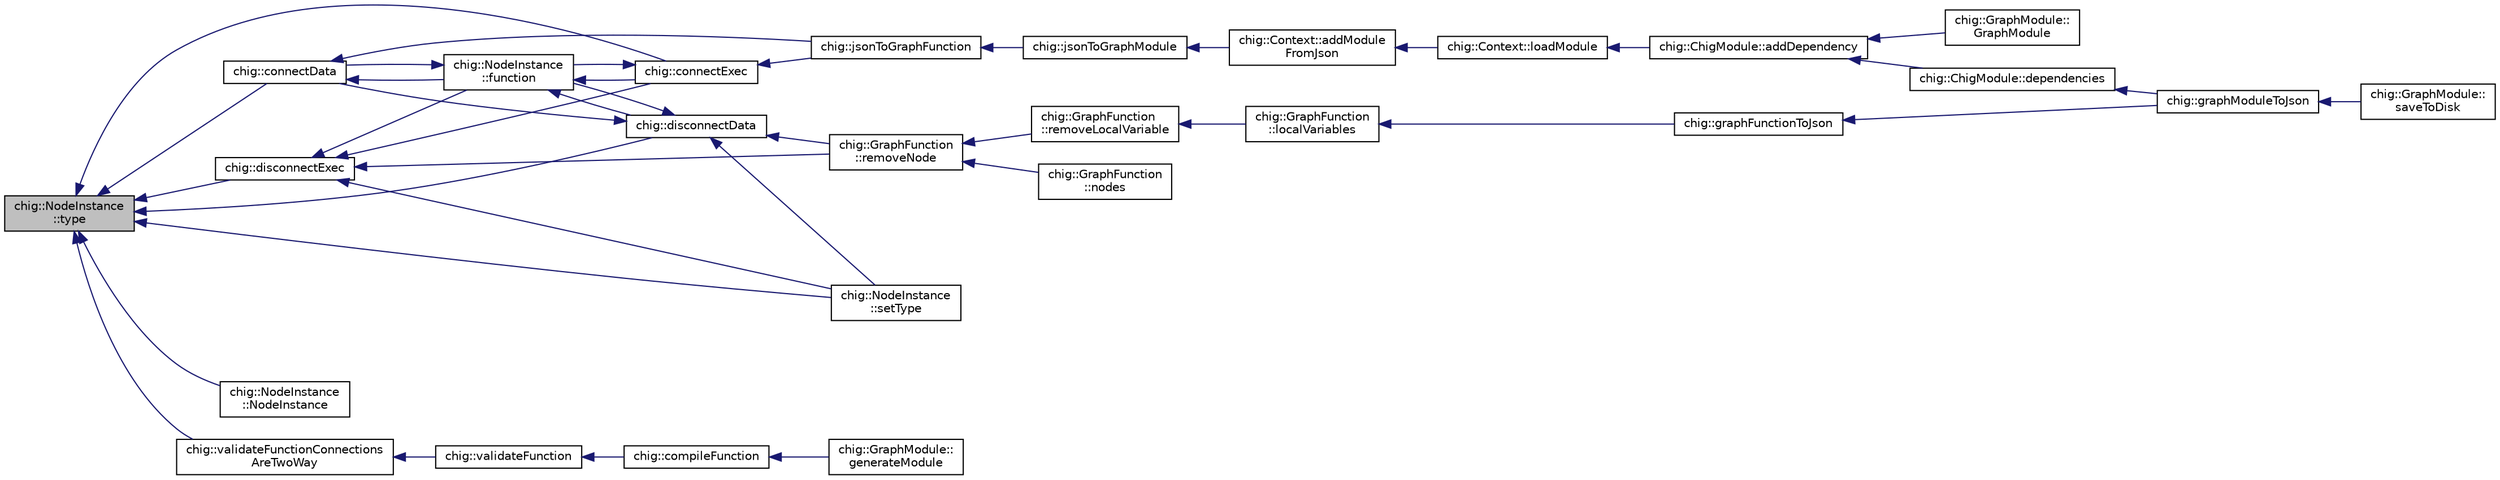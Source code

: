 digraph "chig::NodeInstance::type"
{
 // INTERACTIVE_SVG=YES
  edge [fontname="Helvetica",fontsize="10",labelfontname="Helvetica",labelfontsize="10"];
  node [fontname="Helvetica",fontsize="10",shape=record];
  rankdir="LR";
  Node55 [label="chig::NodeInstance\l::type",height=0.2,width=0.4,color="black", fillcolor="grey75", style="filled", fontcolor="black"];
  Node55 -> Node56 [dir="back",color="midnightblue",fontsize="10",style="solid",fontname="Helvetica"];
  Node56 [label="chig::connectData",height=0.2,width=0.4,color="black", fillcolor="white", style="filled",URL="$namespacechig.html#ad3c2fc880f6843f9a8a0f5ee0d62249d",tooltip="Connects two nodes&#39; data connections. "];
  Node56 -> Node57 [dir="back",color="midnightblue",fontsize="10",style="solid",fontname="Helvetica"];
  Node57 [label="chig::NodeInstance\l::function",height=0.2,width=0.4,color="black", fillcolor="white", style="filled",URL="$structchig_1_1NodeInstance.html#ac06ee5988ee5f130088fee83a550f4d2",tooltip="Get the containing GraphFunction. "];
  Node57 -> Node56 [dir="back",color="midnightblue",fontsize="10",style="solid",fontname="Helvetica"];
  Node57 -> Node58 [dir="back",color="midnightblue",fontsize="10",style="solid",fontname="Helvetica"];
  Node58 [label="chig::connectExec",height=0.2,width=0.4,color="black", fillcolor="white", style="filled",URL="$namespacechig.html#a8a2e0029b591b2c20b39d570753f123f",tooltip="Connects two nodes&#39; exec connections. "];
  Node58 -> Node57 [dir="back",color="midnightblue",fontsize="10",style="solid",fontname="Helvetica"];
  Node58 -> Node59 [dir="back",color="midnightblue",fontsize="10",style="solid",fontname="Helvetica"];
  Node59 [label="chig::jsonToGraphFunction",height=0.2,width=0.4,color="black", fillcolor="white", style="filled",URL="$namespacechig.html#a62056798e67720d435705b99f7e16cd0",tooltip="Load a GraphFunction–must already exist (use createGraphFunctionDeclarationFromJson) ..."];
  Node59 -> Node60 [dir="back",color="midnightblue",fontsize="10",style="solid",fontname="Helvetica"];
  Node60 [label="chig::jsonToGraphModule",height=0.2,width=0.4,color="black", fillcolor="white", style="filled",URL="$namespacechig.html#a3b1bc50c9d7b3cdb17ffcb3ad602f7ab",tooltip="Load a GraphModule from json. "];
  Node60 -> Node61 [dir="back",color="midnightblue",fontsize="10",style="solid",fontname="Helvetica"];
  Node61 [label="chig::Context::addModule\lFromJson",height=0.2,width=0.4,color="black", fillcolor="white", style="filled",URL="$structchig_1_1Context.html#a077f8ef8c0dd541ec2e2d64bcd8f9fc0",tooltip="Load a module from JSON – avoid this use the string overload. "];
  Node61 -> Node62 [dir="back",color="midnightblue",fontsize="10",style="solid",fontname="Helvetica"];
  Node62 [label="chig::Context::loadModule",height=0.2,width=0.4,color="black", fillcolor="white", style="filled",URL="$structchig_1_1Context.html#a75ab64b58e168998761ed6ebd5e493b2",tooltip="Load a module from disk. "];
  Node62 -> Node63 [dir="back",color="midnightblue",fontsize="10",style="solid",fontname="Helvetica"];
  Node63 [label="chig::ChigModule::addDependency",height=0.2,width=0.4,color="black", fillcolor="white", style="filled",URL="$structchig_1_1ChigModule.html#ad5feee65f261f3777edddd027eb89400",tooltip="Add a dependency to the module Loads the module from context() if it isn&#39;t already loaded..."];
  Node63 -> Node64 [dir="back",color="midnightblue",fontsize="10",style="solid",fontname="Helvetica"];
  Node64 [label="chig::ChigModule::dependencies",height=0.2,width=0.4,color="black", fillcolor="white", style="filled",URL="$structchig_1_1ChigModule.html#a7f239dc07b0a4d74d6907da6f25127dc",tooltip="Get the dependencies. "];
  Node64 -> Node65 [dir="back",color="midnightblue",fontsize="10",style="solid",fontname="Helvetica"];
  Node65 [label="chig::graphModuleToJson",height=0.2,width=0.4,color="black", fillcolor="white", style="filled",URL="$namespacechig.html#aaef3bb08f472ae32b2d3b292e69a007a",tooltip="Serialize a JsonModule to json. "];
  Node65 -> Node66 [dir="back",color="midnightblue",fontsize="10",style="solid",fontname="Helvetica"];
  Node66 [label="chig::GraphModule::\lsaveToDisk",height=0.2,width=0.4,color="black", fillcolor="white", style="filled",URL="$structchig_1_1GraphModule.html#accb1a64da697a29e28d78a9a09bd52ff",tooltip="Serialize to disk in the context. "];
  Node63 -> Node67 [dir="back",color="midnightblue",fontsize="10",style="solid",fontname="Helvetica"];
  Node67 [label="chig::GraphModule::\lGraphModule",height=0.2,width=0.4,color="black", fillcolor="white", style="filled",URL="$structchig_1_1GraphModule.html#a65458343d0344b6b806f9b0b780b32f4",tooltip="Construct a GraphModule. "];
  Node57 -> Node68 [dir="back",color="midnightblue",fontsize="10",style="solid",fontname="Helvetica"];
  Node68 [label="chig::disconnectData",height=0.2,width=0.4,color="black", fillcolor="white", style="filled",URL="$namespacechig.html#a26aa6586df79345493de9fc130291c18",tooltip="Disconnect a data connection. "];
  Node68 -> Node56 [dir="back",color="midnightblue",fontsize="10",style="solid",fontname="Helvetica"];
  Node68 -> Node57 [dir="back",color="midnightblue",fontsize="10",style="solid",fontname="Helvetica"];
  Node68 -> Node69 [dir="back",color="midnightblue",fontsize="10",style="solid",fontname="Helvetica"];
  Node69 [label="chig::GraphFunction\l::removeNode",height=0.2,width=0.4,color="black", fillcolor="white", style="filled",URL="$structchig_1_1GraphFunction.html#a398599d8fe1982a3c76462b1b2375a6e",tooltip="Remove a node from the function. "];
  Node69 -> Node70 [dir="back",color="midnightblue",fontsize="10",style="solid",fontname="Helvetica"];
  Node70 [label="chig::GraphFunction\l::nodes",height=0.2,width=0.4,color="black", fillcolor="white", style="filled",URL="$structchig_1_1GraphFunction.html#aed770126edca8a167de5e44582e646de"];
  Node69 -> Node71 [dir="back",color="midnightblue",fontsize="10",style="solid",fontname="Helvetica"];
  Node71 [label="chig::GraphFunction\l::removeLocalVariable",height=0.2,width=0.4,color="black", fillcolor="white", style="filled",URL="$structchig_1_1GraphFunction.html#a1c45651f8ac9b7bf9cebcd11d91763f0",tooltip="Remove a local variable from the function by name. "];
  Node71 -> Node72 [dir="back",color="midnightblue",fontsize="10",style="solid",fontname="Helvetica"];
  Node72 [label="chig::GraphFunction\l::localVariables",height=0.2,width=0.4,color="black", fillcolor="white", style="filled",URL="$structchig_1_1GraphFunction.html#a72a81861d1331948804b2a267598ec79",tooltip="Get the local variables. "];
  Node72 -> Node73 [dir="back",color="midnightblue",fontsize="10",style="solid",fontname="Helvetica"];
  Node73 [label="chig::graphFunctionToJson",height=0.2,width=0.4,color="black", fillcolor="white", style="filled",URL="$namespacechig.html#ad0fd9448ab1cd1d73351fad5967a7b9b",tooltip="Serialize a GraphFunction to json. "];
  Node73 -> Node65 [dir="back",color="midnightblue",fontsize="10",style="solid",fontname="Helvetica"];
  Node68 -> Node74 [dir="back",color="midnightblue",fontsize="10",style="solid",fontname="Helvetica"];
  Node74 [label="chig::NodeInstance\l::setType",height=0.2,width=0.4,color="black", fillcolor="white", style="filled",URL="$structchig_1_1NodeInstance.html#ab7b23fb84fff7176f7a6e62ce3762153",tooltip="Set the type of the node instance. "];
  Node56 -> Node59 [dir="back",color="midnightblue",fontsize="10",style="solid",fontname="Helvetica"];
  Node55 -> Node58 [dir="back",color="midnightblue",fontsize="10",style="solid",fontname="Helvetica"];
  Node55 -> Node68 [dir="back",color="midnightblue",fontsize="10",style="solid",fontname="Helvetica"];
  Node55 -> Node75 [dir="back",color="midnightblue",fontsize="10",style="solid",fontname="Helvetica"];
  Node75 [label="chig::disconnectExec",height=0.2,width=0.4,color="black", fillcolor="white", style="filled",URL="$namespacechig.html#ad24a330508033631ef29b2f6e5cf6210",tooltip="Disconnect a exec connection. "];
  Node75 -> Node58 [dir="back",color="midnightblue",fontsize="10",style="solid",fontname="Helvetica"];
  Node75 -> Node57 [dir="back",color="midnightblue",fontsize="10",style="solid",fontname="Helvetica"];
  Node75 -> Node69 [dir="back",color="midnightblue",fontsize="10",style="solid",fontname="Helvetica"];
  Node75 -> Node74 [dir="back",color="midnightblue",fontsize="10",style="solid",fontname="Helvetica"];
  Node55 -> Node76 [dir="back",color="midnightblue",fontsize="10",style="solid",fontname="Helvetica"];
  Node76 [label="chig::NodeInstance\l::NodeInstance",height=0.2,width=0.4,color="black", fillcolor="white", style="filled",URL="$structchig_1_1NodeInstance.html#ab6f16e2744ebee55b067bc30c24338be",tooltip="Construct a nodeinstace with a type location and an ID, usually called from GraphFunction::insertNode..."];
  Node55 -> Node74 [dir="back",color="midnightblue",fontsize="10",style="solid",fontname="Helvetica"];
  Node55 -> Node77 [dir="back",color="midnightblue",fontsize="10",style="solid",fontname="Helvetica"];
  Node77 [label="chig::validateFunctionConnections\lAreTwoWay",height=0.2,width=0.4,color="black", fillcolor="white", style="filled",URL="$namespacechig.html#ae2ff27777b91f651f86d9a8e8ef0b986",tooltip="Make sure that connections connect back and that they have the same types. "];
  Node77 -> Node78 [dir="back",color="midnightblue",fontsize="10",style="solid",fontname="Helvetica"];
  Node78 [label="chig::validateFunction",height=0.2,width=0.4,color="black", fillcolor="white", style="filled",URL="$namespacechig.html#afccf44a2370371aae836862d9731155e",tooltip="Validate that a function is compilable. "];
  Node78 -> Node79 [dir="back",color="midnightblue",fontsize="10",style="solid",fontname="Helvetica"];
  Node79 [label="chig::compileFunction",height=0.2,width=0.4,color="black", fillcolor="white", style="filled",URL="$namespacechig.html#a4f26546c4bc76c31cc822d0365be0f30",tooltip="Compile the graph to an llvm::Function (usually called from JsonModule::generateModule) ..."];
  Node79 -> Node80 [dir="back",color="midnightblue",fontsize="10",style="solid",fontname="Helvetica"];
  Node80 [label="chig::GraphModule::\lgenerateModule",height=0.2,width=0.4,color="black", fillcolor="white", style="filled",URL="$structchig_1_1GraphModule.html#a4c3a1ba833c0bd7e9a3daf0fd42eb6c6",tooltip="Generate a llvm::Module from the module. "];
}
